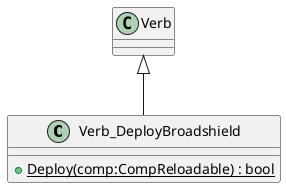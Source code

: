 @startuml
class Verb_DeployBroadshield {
    + {static} Deploy(comp:CompReloadable) : bool
}
Verb <|-- Verb_DeployBroadshield
@enduml
